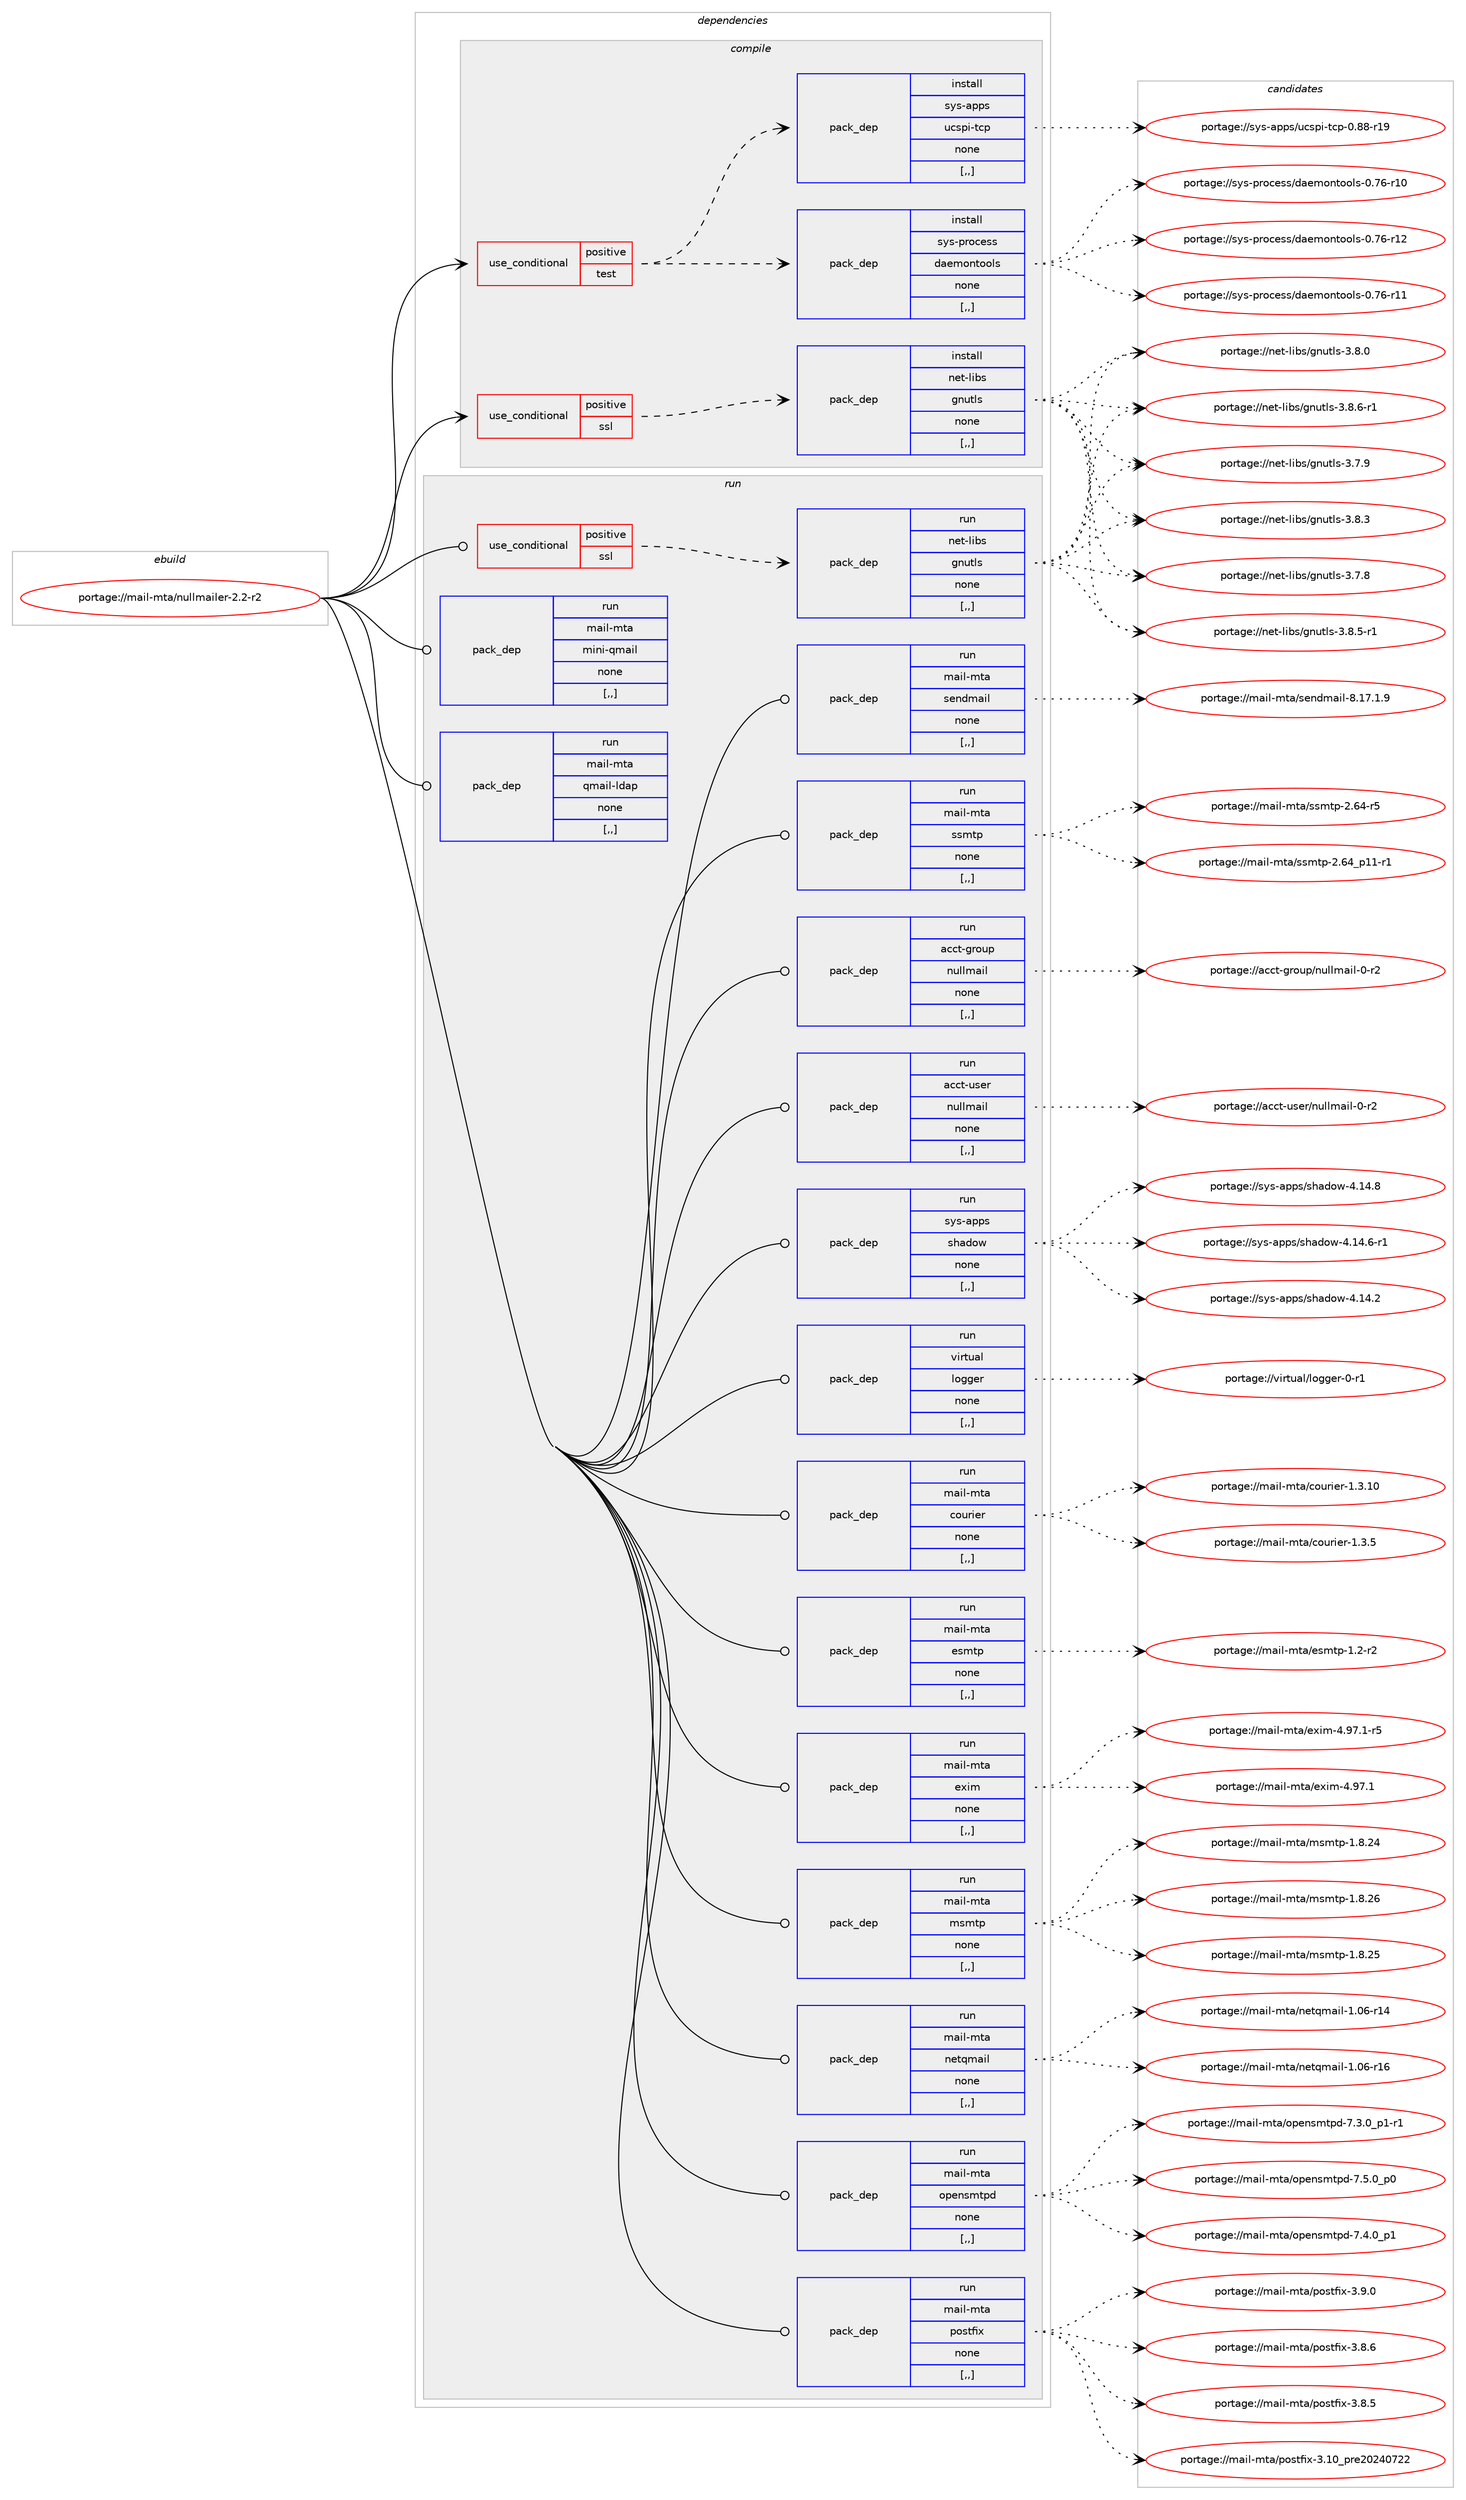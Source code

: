 digraph prolog {

# *************
# Graph options
# *************

newrank=true;
concentrate=true;
compound=true;
graph [rankdir=LR,fontname=Helvetica,fontsize=10,ranksep=1.5];#, ranksep=2.5, nodesep=0.2];
edge  [arrowhead=vee];
node  [fontname=Helvetica,fontsize=10];

# **********
# The ebuild
# **********

subgraph cluster_leftcol {
color=gray;
label=<<i>ebuild</i>>;
id [label="portage://mail-mta/nullmailer-2.2-r2", color=red, width=4, href="../mail-mta/nullmailer-2.2-r2.svg"];
}

# ****************
# The dependencies
# ****************

subgraph cluster_midcol {
color=gray;
label=<<i>dependencies</i>>;
subgraph cluster_compile {
fillcolor="#eeeeee";
style=filled;
label=<<i>compile</i>>;
subgraph cond71018 {
dependency281894 [label=<<TABLE BORDER="0" CELLBORDER="1" CELLSPACING="0" CELLPADDING="4"><TR><TD ROWSPAN="3" CELLPADDING="10">use_conditional</TD></TR><TR><TD>positive</TD></TR><TR><TD>ssl</TD></TR></TABLE>>, shape=none, color=red];
subgraph pack208561 {
dependency281895 [label=<<TABLE BORDER="0" CELLBORDER="1" CELLSPACING="0" CELLPADDING="4" WIDTH="220"><TR><TD ROWSPAN="6" CELLPADDING="30">pack_dep</TD></TR><TR><TD WIDTH="110">install</TD></TR><TR><TD>net-libs</TD></TR><TR><TD>gnutls</TD></TR><TR><TD>none</TD></TR><TR><TD>[,,]</TD></TR></TABLE>>, shape=none, color=blue];
}
dependency281894:e -> dependency281895:w [weight=20,style="dashed",arrowhead="vee"];
}
id:e -> dependency281894:w [weight=20,style="solid",arrowhead="vee"];
subgraph cond71019 {
dependency281896 [label=<<TABLE BORDER="0" CELLBORDER="1" CELLSPACING="0" CELLPADDING="4"><TR><TD ROWSPAN="3" CELLPADDING="10">use_conditional</TD></TR><TR><TD>positive</TD></TR><TR><TD>test</TD></TR></TABLE>>, shape=none, color=red];
subgraph pack208562 {
dependency281897 [label=<<TABLE BORDER="0" CELLBORDER="1" CELLSPACING="0" CELLPADDING="4" WIDTH="220"><TR><TD ROWSPAN="6" CELLPADDING="30">pack_dep</TD></TR><TR><TD WIDTH="110">install</TD></TR><TR><TD>sys-apps</TD></TR><TR><TD>ucspi-tcp</TD></TR><TR><TD>none</TD></TR><TR><TD>[,,]</TD></TR></TABLE>>, shape=none, color=blue];
}
dependency281896:e -> dependency281897:w [weight=20,style="dashed",arrowhead="vee"];
subgraph pack208563 {
dependency281898 [label=<<TABLE BORDER="0" CELLBORDER="1" CELLSPACING="0" CELLPADDING="4" WIDTH="220"><TR><TD ROWSPAN="6" CELLPADDING="30">pack_dep</TD></TR><TR><TD WIDTH="110">install</TD></TR><TR><TD>sys-process</TD></TR><TR><TD>daemontools</TD></TR><TR><TD>none</TD></TR><TR><TD>[,,]</TD></TR></TABLE>>, shape=none, color=blue];
}
dependency281896:e -> dependency281898:w [weight=20,style="dashed",arrowhead="vee"];
}
id:e -> dependency281896:w [weight=20,style="solid",arrowhead="vee"];
}
subgraph cluster_compileandrun {
fillcolor="#eeeeee";
style=filled;
label=<<i>compile and run</i>>;
}
subgraph cluster_run {
fillcolor="#eeeeee";
style=filled;
label=<<i>run</i>>;
subgraph cond71020 {
dependency281899 [label=<<TABLE BORDER="0" CELLBORDER="1" CELLSPACING="0" CELLPADDING="4"><TR><TD ROWSPAN="3" CELLPADDING="10">use_conditional</TD></TR><TR><TD>positive</TD></TR><TR><TD>ssl</TD></TR></TABLE>>, shape=none, color=red];
subgraph pack208564 {
dependency281900 [label=<<TABLE BORDER="0" CELLBORDER="1" CELLSPACING="0" CELLPADDING="4" WIDTH="220"><TR><TD ROWSPAN="6" CELLPADDING="30">pack_dep</TD></TR><TR><TD WIDTH="110">run</TD></TR><TR><TD>net-libs</TD></TR><TR><TD>gnutls</TD></TR><TR><TD>none</TD></TR><TR><TD>[,,]</TD></TR></TABLE>>, shape=none, color=blue];
}
dependency281899:e -> dependency281900:w [weight=20,style="dashed",arrowhead="vee"];
}
id:e -> dependency281899:w [weight=20,style="solid",arrowhead="odot"];
subgraph pack208565 {
dependency281901 [label=<<TABLE BORDER="0" CELLBORDER="1" CELLSPACING="0" CELLPADDING="4" WIDTH="220"><TR><TD ROWSPAN="6" CELLPADDING="30">pack_dep</TD></TR><TR><TD WIDTH="110">run</TD></TR><TR><TD>acct-group</TD></TR><TR><TD>nullmail</TD></TR><TR><TD>none</TD></TR><TR><TD>[,,]</TD></TR></TABLE>>, shape=none, color=blue];
}
id:e -> dependency281901:w [weight=20,style="solid",arrowhead="odot"];
subgraph pack208566 {
dependency281902 [label=<<TABLE BORDER="0" CELLBORDER="1" CELLSPACING="0" CELLPADDING="4" WIDTH="220"><TR><TD ROWSPAN="6" CELLPADDING="30">pack_dep</TD></TR><TR><TD WIDTH="110">run</TD></TR><TR><TD>acct-user</TD></TR><TR><TD>nullmail</TD></TR><TR><TD>none</TD></TR><TR><TD>[,,]</TD></TR></TABLE>>, shape=none, color=blue];
}
id:e -> dependency281902:w [weight=20,style="solid",arrowhead="odot"];
subgraph pack208567 {
dependency281903 [label=<<TABLE BORDER="0" CELLBORDER="1" CELLSPACING="0" CELLPADDING="4" WIDTH="220"><TR><TD ROWSPAN="6" CELLPADDING="30">pack_dep</TD></TR><TR><TD WIDTH="110">run</TD></TR><TR><TD>sys-apps</TD></TR><TR><TD>shadow</TD></TR><TR><TD>none</TD></TR><TR><TD>[,,]</TD></TR></TABLE>>, shape=none, color=blue];
}
id:e -> dependency281903:w [weight=20,style="solid",arrowhead="odot"];
subgraph pack208568 {
dependency281904 [label=<<TABLE BORDER="0" CELLBORDER="1" CELLSPACING="0" CELLPADDING="4" WIDTH="220"><TR><TD ROWSPAN="6" CELLPADDING="30">pack_dep</TD></TR><TR><TD WIDTH="110">run</TD></TR><TR><TD>virtual</TD></TR><TR><TD>logger</TD></TR><TR><TD>none</TD></TR><TR><TD>[,,]</TD></TR></TABLE>>, shape=none, color=blue];
}
id:e -> dependency281904:w [weight=20,style="solid",arrowhead="odot"];
subgraph pack208569 {
dependency281905 [label=<<TABLE BORDER="0" CELLBORDER="1" CELLSPACING="0" CELLPADDING="4" WIDTH="220"><TR><TD ROWSPAN="6" CELLPADDING="30">pack_dep</TD></TR><TR><TD WIDTH="110">run</TD></TR><TR><TD>mail-mta</TD></TR><TR><TD>courier</TD></TR><TR><TD>none</TD></TR><TR><TD>[,,]</TD></TR></TABLE>>, shape=none, color=blue];
}
id:e -> dependency281905:w [weight=20,style="solid",arrowhead="odot"];
subgraph pack208570 {
dependency281906 [label=<<TABLE BORDER="0" CELLBORDER="1" CELLSPACING="0" CELLPADDING="4" WIDTH="220"><TR><TD ROWSPAN="6" CELLPADDING="30">pack_dep</TD></TR><TR><TD WIDTH="110">run</TD></TR><TR><TD>mail-mta</TD></TR><TR><TD>esmtp</TD></TR><TR><TD>none</TD></TR><TR><TD>[,,]</TD></TR></TABLE>>, shape=none, color=blue];
}
id:e -> dependency281906:w [weight=20,style="solid",arrowhead="odot"];
subgraph pack208571 {
dependency281907 [label=<<TABLE BORDER="0" CELLBORDER="1" CELLSPACING="0" CELLPADDING="4" WIDTH="220"><TR><TD ROWSPAN="6" CELLPADDING="30">pack_dep</TD></TR><TR><TD WIDTH="110">run</TD></TR><TR><TD>mail-mta</TD></TR><TR><TD>exim</TD></TR><TR><TD>none</TD></TR><TR><TD>[,,]</TD></TR></TABLE>>, shape=none, color=blue];
}
id:e -> dependency281907:w [weight=20,style="solid",arrowhead="odot"];
subgraph pack208572 {
dependency281908 [label=<<TABLE BORDER="0" CELLBORDER="1" CELLSPACING="0" CELLPADDING="4" WIDTH="220"><TR><TD ROWSPAN="6" CELLPADDING="30">pack_dep</TD></TR><TR><TD WIDTH="110">run</TD></TR><TR><TD>mail-mta</TD></TR><TR><TD>mini-qmail</TD></TR><TR><TD>none</TD></TR><TR><TD>[,,]</TD></TR></TABLE>>, shape=none, color=blue];
}
id:e -> dependency281908:w [weight=20,style="solid",arrowhead="odot"];
subgraph pack208573 {
dependency281909 [label=<<TABLE BORDER="0" CELLBORDER="1" CELLSPACING="0" CELLPADDING="4" WIDTH="220"><TR><TD ROWSPAN="6" CELLPADDING="30">pack_dep</TD></TR><TR><TD WIDTH="110">run</TD></TR><TR><TD>mail-mta</TD></TR><TR><TD>msmtp</TD></TR><TR><TD>none</TD></TR><TR><TD>[,,]</TD></TR></TABLE>>, shape=none, color=blue];
}
id:e -> dependency281909:w [weight=20,style="solid",arrowhead="odot"];
subgraph pack208574 {
dependency281910 [label=<<TABLE BORDER="0" CELLBORDER="1" CELLSPACING="0" CELLPADDING="4" WIDTH="220"><TR><TD ROWSPAN="6" CELLPADDING="30">pack_dep</TD></TR><TR><TD WIDTH="110">run</TD></TR><TR><TD>mail-mta</TD></TR><TR><TD>netqmail</TD></TR><TR><TD>none</TD></TR><TR><TD>[,,]</TD></TR></TABLE>>, shape=none, color=blue];
}
id:e -> dependency281910:w [weight=20,style="solid",arrowhead="odot"];
subgraph pack208575 {
dependency281911 [label=<<TABLE BORDER="0" CELLBORDER="1" CELLSPACING="0" CELLPADDING="4" WIDTH="220"><TR><TD ROWSPAN="6" CELLPADDING="30">pack_dep</TD></TR><TR><TD WIDTH="110">run</TD></TR><TR><TD>mail-mta</TD></TR><TR><TD>opensmtpd</TD></TR><TR><TD>none</TD></TR><TR><TD>[,,]</TD></TR></TABLE>>, shape=none, color=blue];
}
id:e -> dependency281911:w [weight=20,style="solid",arrowhead="odot"];
subgraph pack208576 {
dependency281912 [label=<<TABLE BORDER="0" CELLBORDER="1" CELLSPACING="0" CELLPADDING="4" WIDTH="220"><TR><TD ROWSPAN="6" CELLPADDING="30">pack_dep</TD></TR><TR><TD WIDTH="110">run</TD></TR><TR><TD>mail-mta</TD></TR><TR><TD>postfix</TD></TR><TR><TD>none</TD></TR><TR><TD>[,,]</TD></TR></TABLE>>, shape=none, color=blue];
}
id:e -> dependency281912:w [weight=20,style="solid",arrowhead="odot"];
subgraph pack208577 {
dependency281913 [label=<<TABLE BORDER="0" CELLBORDER="1" CELLSPACING="0" CELLPADDING="4" WIDTH="220"><TR><TD ROWSPAN="6" CELLPADDING="30">pack_dep</TD></TR><TR><TD WIDTH="110">run</TD></TR><TR><TD>mail-mta</TD></TR><TR><TD>qmail-ldap</TD></TR><TR><TD>none</TD></TR><TR><TD>[,,]</TD></TR></TABLE>>, shape=none, color=blue];
}
id:e -> dependency281913:w [weight=20,style="solid",arrowhead="odot"];
subgraph pack208578 {
dependency281914 [label=<<TABLE BORDER="0" CELLBORDER="1" CELLSPACING="0" CELLPADDING="4" WIDTH="220"><TR><TD ROWSPAN="6" CELLPADDING="30">pack_dep</TD></TR><TR><TD WIDTH="110">run</TD></TR><TR><TD>mail-mta</TD></TR><TR><TD>sendmail</TD></TR><TR><TD>none</TD></TR><TR><TD>[,,]</TD></TR></TABLE>>, shape=none, color=blue];
}
id:e -> dependency281914:w [weight=20,style="solid",arrowhead="odot"];
subgraph pack208579 {
dependency281915 [label=<<TABLE BORDER="0" CELLBORDER="1" CELLSPACING="0" CELLPADDING="4" WIDTH="220"><TR><TD ROWSPAN="6" CELLPADDING="30">pack_dep</TD></TR><TR><TD WIDTH="110">run</TD></TR><TR><TD>mail-mta</TD></TR><TR><TD>ssmtp</TD></TR><TR><TD>none</TD></TR><TR><TD>[,,]</TD></TR></TABLE>>, shape=none, color=blue];
}
id:e -> dependency281915:w [weight=20,style="solid",arrowhead="odot"];
}
}

# **************
# The candidates
# **************

subgraph cluster_choices {
rank=same;
color=gray;
label=<<i>candidates</i>>;

subgraph choice208561 {
color=black;
nodesep=1;
choice1101011164510810598115471031101171161081154551465646544511449 [label="portage://net-libs/gnutls-3.8.6-r1", color=red, width=4,href="../net-libs/gnutls-3.8.6-r1.svg"];
choice1101011164510810598115471031101171161081154551465646534511449 [label="portage://net-libs/gnutls-3.8.5-r1", color=red, width=4,href="../net-libs/gnutls-3.8.5-r1.svg"];
choice110101116451081059811547103110117116108115455146564651 [label="portage://net-libs/gnutls-3.8.3", color=red, width=4,href="../net-libs/gnutls-3.8.3.svg"];
choice110101116451081059811547103110117116108115455146564648 [label="portage://net-libs/gnutls-3.8.0", color=red, width=4,href="../net-libs/gnutls-3.8.0.svg"];
choice110101116451081059811547103110117116108115455146554657 [label="portage://net-libs/gnutls-3.7.9", color=red, width=4,href="../net-libs/gnutls-3.7.9.svg"];
choice110101116451081059811547103110117116108115455146554656 [label="portage://net-libs/gnutls-3.7.8", color=red, width=4,href="../net-libs/gnutls-3.7.8.svg"];
dependency281895:e -> choice1101011164510810598115471031101171161081154551465646544511449:w [style=dotted,weight="100"];
dependency281895:e -> choice1101011164510810598115471031101171161081154551465646534511449:w [style=dotted,weight="100"];
dependency281895:e -> choice110101116451081059811547103110117116108115455146564651:w [style=dotted,weight="100"];
dependency281895:e -> choice110101116451081059811547103110117116108115455146564648:w [style=dotted,weight="100"];
dependency281895:e -> choice110101116451081059811547103110117116108115455146554657:w [style=dotted,weight="100"];
dependency281895:e -> choice110101116451081059811547103110117116108115455146554656:w [style=dotted,weight="100"];
}
subgraph choice208562 {
color=black;
nodesep=1;
choice1151211154597112112115471179911511210545116991124548465656451144957 [label="portage://sys-apps/ucspi-tcp-0.88-r19", color=red, width=4,href="../sys-apps/ucspi-tcp-0.88-r19.svg"];
dependency281897:e -> choice1151211154597112112115471179911511210545116991124548465656451144957:w [style=dotted,weight="100"];
}
subgraph choice208563 {
color=black;
nodesep=1;
choice115121115451121141119910111511547100971011091111101161111111081154548465554451144950 [label="portage://sys-process/daemontools-0.76-r12", color=red, width=4,href="../sys-process/daemontools-0.76-r12.svg"];
choice115121115451121141119910111511547100971011091111101161111111081154548465554451144949 [label="portage://sys-process/daemontools-0.76-r11", color=red, width=4,href="../sys-process/daemontools-0.76-r11.svg"];
choice115121115451121141119910111511547100971011091111101161111111081154548465554451144948 [label="portage://sys-process/daemontools-0.76-r10", color=red, width=4,href="../sys-process/daemontools-0.76-r10.svg"];
dependency281898:e -> choice115121115451121141119910111511547100971011091111101161111111081154548465554451144950:w [style=dotted,weight="100"];
dependency281898:e -> choice115121115451121141119910111511547100971011091111101161111111081154548465554451144949:w [style=dotted,weight="100"];
dependency281898:e -> choice115121115451121141119910111511547100971011091111101161111111081154548465554451144948:w [style=dotted,weight="100"];
}
subgraph choice208564 {
color=black;
nodesep=1;
choice1101011164510810598115471031101171161081154551465646544511449 [label="portage://net-libs/gnutls-3.8.6-r1", color=red, width=4,href="../net-libs/gnutls-3.8.6-r1.svg"];
choice1101011164510810598115471031101171161081154551465646534511449 [label="portage://net-libs/gnutls-3.8.5-r1", color=red, width=4,href="../net-libs/gnutls-3.8.5-r1.svg"];
choice110101116451081059811547103110117116108115455146564651 [label="portage://net-libs/gnutls-3.8.3", color=red, width=4,href="../net-libs/gnutls-3.8.3.svg"];
choice110101116451081059811547103110117116108115455146564648 [label="portage://net-libs/gnutls-3.8.0", color=red, width=4,href="../net-libs/gnutls-3.8.0.svg"];
choice110101116451081059811547103110117116108115455146554657 [label="portage://net-libs/gnutls-3.7.9", color=red, width=4,href="../net-libs/gnutls-3.7.9.svg"];
choice110101116451081059811547103110117116108115455146554656 [label="portage://net-libs/gnutls-3.7.8", color=red, width=4,href="../net-libs/gnutls-3.7.8.svg"];
dependency281900:e -> choice1101011164510810598115471031101171161081154551465646544511449:w [style=dotted,weight="100"];
dependency281900:e -> choice1101011164510810598115471031101171161081154551465646534511449:w [style=dotted,weight="100"];
dependency281900:e -> choice110101116451081059811547103110117116108115455146564651:w [style=dotted,weight="100"];
dependency281900:e -> choice110101116451081059811547103110117116108115455146564648:w [style=dotted,weight="100"];
dependency281900:e -> choice110101116451081059811547103110117116108115455146554657:w [style=dotted,weight="100"];
dependency281900:e -> choice110101116451081059811547103110117116108115455146554656:w [style=dotted,weight="100"];
}
subgraph choice208565 {
color=black;
nodesep=1;
choice97999911645103114111117112471101171081081099710510845484511450 [label="portage://acct-group/nullmail-0-r2", color=red, width=4,href="../acct-group/nullmail-0-r2.svg"];
dependency281901:e -> choice97999911645103114111117112471101171081081099710510845484511450:w [style=dotted,weight="100"];
}
subgraph choice208566 {
color=black;
nodesep=1;
choice97999911645117115101114471101171081081099710510845484511450 [label="portage://acct-user/nullmail-0-r2", color=red, width=4,href="../acct-user/nullmail-0-r2.svg"];
dependency281902:e -> choice97999911645117115101114471101171081081099710510845484511450:w [style=dotted,weight="100"];
}
subgraph choice208567 {
color=black;
nodesep=1;
choice1151211154597112112115471151049710011111945524649524656 [label="portage://sys-apps/shadow-4.14.8", color=red, width=4,href="../sys-apps/shadow-4.14.8.svg"];
choice11512111545971121121154711510497100111119455246495246544511449 [label="portage://sys-apps/shadow-4.14.6-r1", color=red, width=4,href="../sys-apps/shadow-4.14.6-r1.svg"];
choice1151211154597112112115471151049710011111945524649524650 [label="portage://sys-apps/shadow-4.14.2", color=red, width=4,href="../sys-apps/shadow-4.14.2.svg"];
dependency281903:e -> choice1151211154597112112115471151049710011111945524649524656:w [style=dotted,weight="100"];
dependency281903:e -> choice11512111545971121121154711510497100111119455246495246544511449:w [style=dotted,weight="100"];
dependency281903:e -> choice1151211154597112112115471151049710011111945524649524650:w [style=dotted,weight="100"];
}
subgraph choice208568 {
color=black;
nodesep=1;
choice118105114116117971084710811110310310111445484511449 [label="portage://virtual/logger-0-r1", color=red, width=4,href="../virtual/logger-0-r1.svg"];
dependency281904:e -> choice118105114116117971084710811110310310111445484511449:w [style=dotted,weight="100"];
}
subgraph choice208569 {
color=black;
nodesep=1;
choice109971051084510911697479911111711410510111445494651464948 [label="portage://mail-mta/courier-1.3.10", color=red, width=4,href="../mail-mta/courier-1.3.10.svg"];
choice1099710510845109116974799111117114105101114454946514653 [label="portage://mail-mta/courier-1.3.5", color=red, width=4,href="../mail-mta/courier-1.3.5.svg"];
dependency281905:e -> choice109971051084510911697479911111711410510111445494651464948:w [style=dotted,weight="100"];
dependency281905:e -> choice1099710510845109116974799111117114105101114454946514653:w [style=dotted,weight="100"];
}
subgraph choice208570 {
color=black;
nodesep=1;
choice10997105108451091169747101115109116112454946504511450 [label="portage://mail-mta/esmtp-1.2-r2", color=red, width=4,href="../mail-mta/esmtp-1.2-r2.svg"];
dependency281906:e -> choice10997105108451091169747101115109116112454946504511450:w [style=dotted,weight="100"];
}
subgraph choice208571 {
color=black;
nodesep=1;
choice10997105108451091169747101120105109455246575546494511453 [label="portage://mail-mta/exim-4.97.1-r5", color=red, width=4,href="../mail-mta/exim-4.97.1-r5.svg"];
choice1099710510845109116974710112010510945524657554649 [label="portage://mail-mta/exim-4.97.1", color=red, width=4,href="../mail-mta/exim-4.97.1.svg"];
dependency281907:e -> choice10997105108451091169747101120105109455246575546494511453:w [style=dotted,weight="100"];
dependency281907:e -> choice1099710510845109116974710112010510945524657554649:w [style=dotted,weight="100"];
}
subgraph choice208572 {
color=black;
nodesep=1;
}
subgraph choice208573 {
color=black;
nodesep=1;
choice1099710510845109116974710911510911611245494656465054 [label="portage://mail-mta/msmtp-1.8.26", color=red, width=4,href="../mail-mta/msmtp-1.8.26.svg"];
choice1099710510845109116974710911510911611245494656465053 [label="portage://mail-mta/msmtp-1.8.25", color=red, width=4,href="../mail-mta/msmtp-1.8.25.svg"];
choice1099710510845109116974710911510911611245494656465052 [label="portage://mail-mta/msmtp-1.8.24", color=red, width=4,href="../mail-mta/msmtp-1.8.24.svg"];
dependency281909:e -> choice1099710510845109116974710911510911611245494656465054:w [style=dotted,weight="100"];
dependency281909:e -> choice1099710510845109116974710911510911611245494656465053:w [style=dotted,weight="100"];
dependency281909:e -> choice1099710510845109116974710911510911611245494656465052:w [style=dotted,weight="100"];
}
subgraph choice208574 {
color=black;
nodesep=1;
choice10997105108451091169747110101116113109971051084549464854451144954 [label="portage://mail-mta/netqmail-1.06-r16", color=red, width=4,href="../mail-mta/netqmail-1.06-r16.svg"];
choice10997105108451091169747110101116113109971051084549464854451144952 [label="portage://mail-mta/netqmail-1.06-r14", color=red, width=4,href="../mail-mta/netqmail-1.06-r14.svg"];
dependency281910:e -> choice10997105108451091169747110101116113109971051084549464854451144954:w [style=dotted,weight="100"];
dependency281910:e -> choice10997105108451091169747110101116113109971051084549464854451144952:w [style=dotted,weight="100"];
}
subgraph choice208575 {
color=black;
nodesep=1;
choice109971051084510911697471111121011101151091161121004555465346489511248 [label="portage://mail-mta/opensmtpd-7.5.0_p0", color=red, width=4,href="../mail-mta/opensmtpd-7.5.0_p0.svg"];
choice109971051084510911697471111121011101151091161121004555465246489511249 [label="portage://mail-mta/opensmtpd-7.4.0_p1", color=red, width=4,href="../mail-mta/opensmtpd-7.4.0_p1.svg"];
choice1099710510845109116974711111210111011510911611210045554651464895112494511449 [label="portage://mail-mta/opensmtpd-7.3.0_p1-r1", color=red, width=4,href="../mail-mta/opensmtpd-7.3.0_p1-r1.svg"];
dependency281911:e -> choice109971051084510911697471111121011101151091161121004555465346489511248:w [style=dotted,weight="100"];
dependency281911:e -> choice109971051084510911697471111121011101151091161121004555465246489511249:w [style=dotted,weight="100"];
dependency281911:e -> choice1099710510845109116974711111210111011510911611210045554651464895112494511449:w [style=dotted,weight="100"];
}
subgraph choice208576 {
color=black;
nodesep=1;
choice109971051084510911697471121111151161021051204551464948951121141015048505248555050 [label="portage://mail-mta/postfix-3.10_pre20240722", color=red, width=4,href="../mail-mta/postfix-3.10_pre20240722.svg"];
choice10997105108451091169747112111115116102105120455146574648 [label="portage://mail-mta/postfix-3.9.0", color=red, width=4,href="../mail-mta/postfix-3.9.0.svg"];
choice10997105108451091169747112111115116102105120455146564654 [label="portage://mail-mta/postfix-3.8.6", color=red, width=4,href="../mail-mta/postfix-3.8.6.svg"];
choice10997105108451091169747112111115116102105120455146564653 [label="portage://mail-mta/postfix-3.8.5", color=red, width=4,href="../mail-mta/postfix-3.8.5.svg"];
dependency281912:e -> choice109971051084510911697471121111151161021051204551464948951121141015048505248555050:w [style=dotted,weight="100"];
dependency281912:e -> choice10997105108451091169747112111115116102105120455146574648:w [style=dotted,weight="100"];
dependency281912:e -> choice10997105108451091169747112111115116102105120455146564654:w [style=dotted,weight="100"];
dependency281912:e -> choice10997105108451091169747112111115116102105120455146564653:w [style=dotted,weight="100"];
}
subgraph choice208577 {
color=black;
nodesep=1;
}
subgraph choice208578 {
color=black;
nodesep=1;
choice1099710510845109116974711510111010010997105108455646495546494657 [label="portage://mail-mta/sendmail-8.17.1.9", color=red, width=4,href="../mail-mta/sendmail-8.17.1.9.svg"];
dependency281914:e -> choice1099710510845109116974711510111010010997105108455646495546494657:w [style=dotted,weight="100"];
}
subgraph choice208579 {
color=black;
nodesep=1;
choice1099710510845109116974711511510911611245504654529511249494511449 [label="portage://mail-mta/ssmtp-2.64_p11-r1", color=red, width=4,href="../mail-mta/ssmtp-2.64_p11-r1.svg"];
choice1099710510845109116974711511510911611245504654524511453 [label="portage://mail-mta/ssmtp-2.64-r5", color=red, width=4,href="../mail-mta/ssmtp-2.64-r5.svg"];
dependency281915:e -> choice1099710510845109116974711511510911611245504654529511249494511449:w [style=dotted,weight="100"];
dependency281915:e -> choice1099710510845109116974711511510911611245504654524511453:w [style=dotted,weight="100"];
}
}

}

